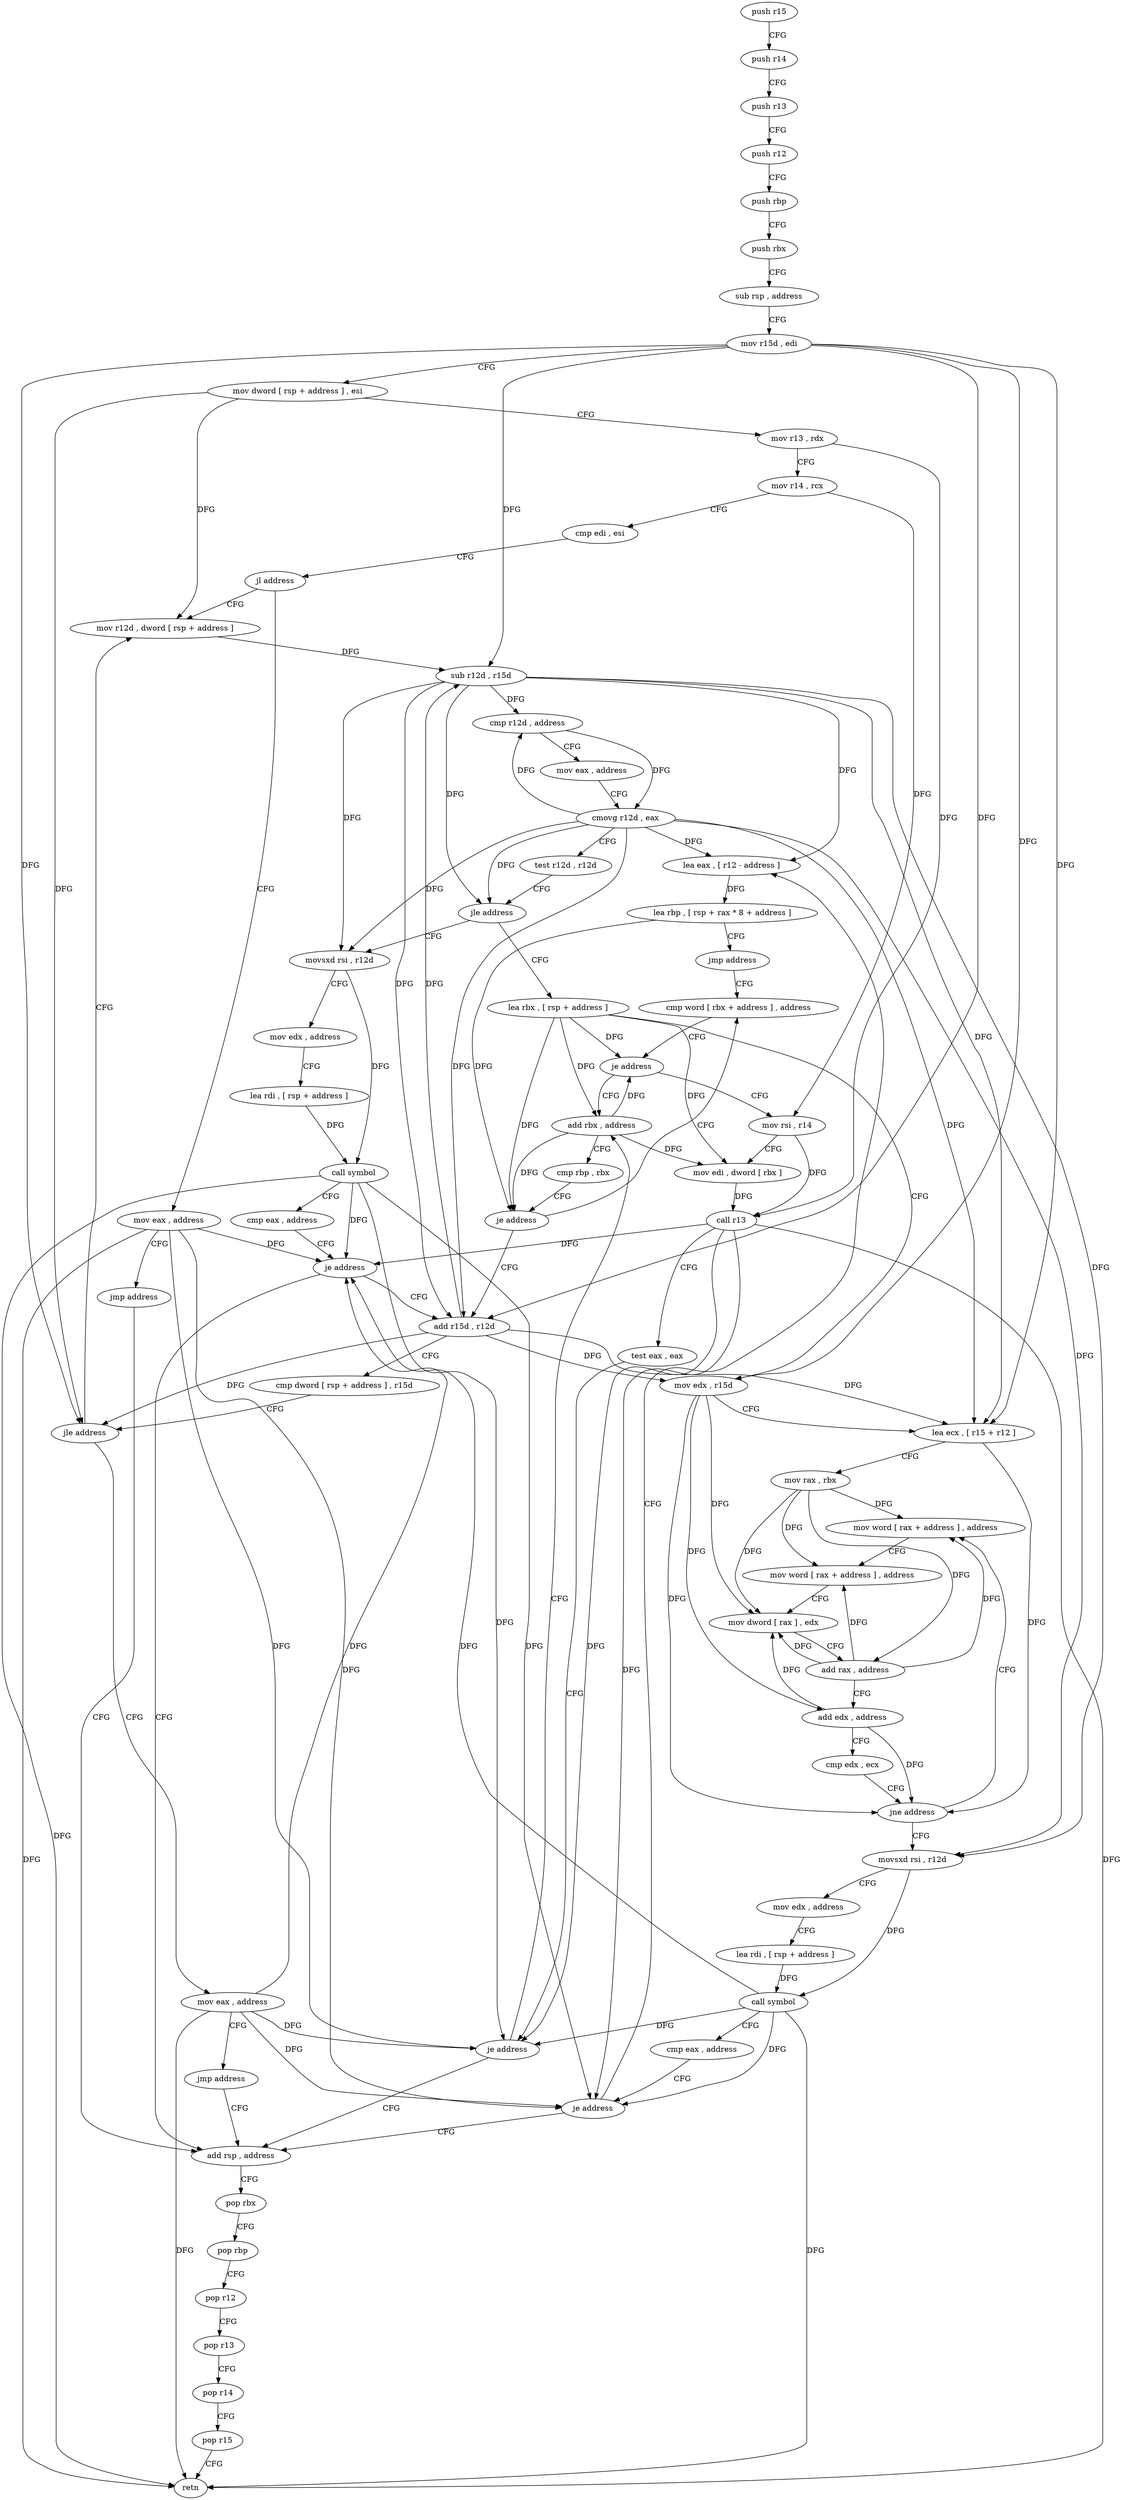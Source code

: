 digraph "func" {
"4258937" [label = "push r15" ]
"4258939" [label = "push r14" ]
"4258941" [label = "push r13" ]
"4258943" [label = "push r12" ]
"4258945" [label = "push rbp" ]
"4258946" [label = "push rbx" ]
"4258947" [label = "sub rsp , address" ]
"4258954" [label = "mov r15d , edi" ]
"4258957" [label = "mov dword [ rsp + address ] , esi" ]
"4258961" [label = "mov r13 , rdx" ]
"4258964" [label = "mov r14 , rcx" ]
"4258967" [label = "cmp edi , esi" ]
"4258969" [label = "jl address" ]
"4259064" [label = "mov r12d , dword [ rsp + address ]" ]
"4258971" [label = "mov eax , address" ]
"4259069" [label = "sub r12d , r15d" ]
"4259072" [label = "cmp r12d , address" ]
"4259076" [label = "mov eax , address" ]
"4259081" [label = "cmovg r12d , eax" ]
"4259085" [label = "test r12d , r12d" ]
"4259088" [label = "jle address" ]
"4259031" [label = "movsxd rsi , r12d" ]
"4259090" [label = "lea rbx , [ rsp + address ]" ]
"4258976" [label = "jmp address" ]
"4259006" [label = "add rsp , address" ]
"4259034" [label = "mov edx , address" ]
"4259039" [label = "lea rdi , [ rsp + address ]" ]
"4259044" [label = "call symbol" ]
"4259049" [label = "cmp eax , address" ]
"4259052" [label = "je address" ]
"4259054" [label = "add r15d , r12d" ]
"4259095" [label = "mov edx , r15d" ]
"4259098" [label = "lea ecx , [ r15 + r12 ]" ]
"4259102" [label = "mov rax , rbx" ]
"4259105" [label = "mov word [ rax + address ] , address" ]
"4259013" [label = "pop rbx" ]
"4259014" [label = "pop rbp" ]
"4259015" [label = "pop r12" ]
"4259017" [label = "pop r13" ]
"4259019" [label = "pop r14" ]
"4259021" [label = "pop r15" ]
"4259023" [label = "retn" ]
"4259057" [label = "cmp dword [ rsp + address ] , r15d" ]
"4259062" [label = "jle address" ]
"4259024" [label = "mov eax , address" ]
"4259111" [label = "mov word [ rax + address ] , address" ]
"4259117" [label = "mov dword [ rax ] , edx" ]
"4259119" [label = "add rax , address" ]
"4259123" [label = "add edx , address" ]
"4259126" [label = "cmp edx , ecx" ]
"4259128" [label = "jne address" ]
"4259130" [label = "movsxd rsi , r12d" ]
"4259133" [label = "mov edx , address" ]
"4259138" [label = "lea rdi , [ rsp + address ]" ]
"4259143" [label = "call symbol" ]
"4259148" [label = "cmp eax , address" ]
"4259151" [label = "je address" ]
"4259157" [label = "lea eax , [ r12 - address ]" ]
"4259029" [label = "jmp address" ]
"4259162" [label = "lea rbp , [ rsp + rax * 8 + address ]" ]
"4259167" [label = "jmp address" ]
"4258987" [label = "cmp word [ rbx + address ] , address" ]
"4258992" [label = "je address" ]
"4258978" [label = "add rbx , address" ]
"4258994" [label = "mov rsi , r14" ]
"4258982" [label = "cmp rbp , rbx" ]
"4258985" [label = "je address" ]
"4258997" [label = "mov edi , dword [ rbx ]" ]
"4258999" [label = "call r13" ]
"4259002" [label = "test eax , eax" ]
"4259004" [label = "je address" ]
"4258937" -> "4258939" [ label = "CFG" ]
"4258939" -> "4258941" [ label = "CFG" ]
"4258941" -> "4258943" [ label = "CFG" ]
"4258943" -> "4258945" [ label = "CFG" ]
"4258945" -> "4258946" [ label = "CFG" ]
"4258946" -> "4258947" [ label = "CFG" ]
"4258947" -> "4258954" [ label = "CFG" ]
"4258954" -> "4258957" [ label = "CFG" ]
"4258954" -> "4259069" [ label = "DFG" ]
"4258954" -> "4259095" [ label = "DFG" ]
"4258954" -> "4259098" [ label = "DFG" ]
"4258954" -> "4259054" [ label = "DFG" ]
"4258954" -> "4259062" [ label = "DFG" ]
"4258957" -> "4258961" [ label = "CFG" ]
"4258957" -> "4259064" [ label = "DFG" ]
"4258957" -> "4259062" [ label = "DFG" ]
"4258961" -> "4258964" [ label = "CFG" ]
"4258961" -> "4258999" [ label = "DFG" ]
"4258964" -> "4258967" [ label = "CFG" ]
"4258964" -> "4258994" [ label = "DFG" ]
"4258967" -> "4258969" [ label = "CFG" ]
"4258969" -> "4259064" [ label = "CFG" ]
"4258969" -> "4258971" [ label = "CFG" ]
"4259064" -> "4259069" [ label = "DFG" ]
"4258971" -> "4258976" [ label = "CFG" ]
"4258971" -> "4259023" [ label = "DFG" ]
"4258971" -> "4259052" [ label = "DFG" ]
"4258971" -> "4259151" [ label = "DFG" ]
"4258971" -> "4259004" [ label = "DFG" ]
"4259069" -> "4259072" [ label = "DFG" ]
"4259069" -> "4259088" [ label = "DFG" ]
"4259069" -> "4259031" [ label = "DFG" ]
"4259069" -> "4259098" [ label = "DFG" ]
"4259069" -> "4259054" [ label = "DFG" ]
"4259069" -> "4259130" [ label = "DFG" ]
"4259069" -> "4259157" [ label = "DFG" ]
"4259072" -> "4259076" [ label = "CFG" ]
"4259072" -> "4259081" [ label = "DFG" ]
"4259076" -> "4259081" [ label = "CFG" ]
"4259081" -> "4259085" [ label = "CFG" ]
"4259081" -> "4259072" [ label = "DFG" ]
"4259081" -> "4259088" [ label = "DFG" ]
"4259081" -> "4259031" [ label = "DFG" ]
"4259081" -> "4259098" [ label = "DFG" ]
"4259081" -> "4259054" [ label = "DFG" ]
"4259081" -> "4259130" [ label = "DFG" ]
"4259081" -> "4259157" [ label = "DFG" ]
"4259085" -> "4259088" [ label = "CFG" ]
"4259088" -> "4259031" [ label = "CFG" ]
"4259088" -> "4259090" [ label = "CFG" ]
"4259031" -> "4259034" [ label = "CFG" ]
"4259031" -> "4259044" [ label = "DFG" ]
"4259090" -> "4259095" [ label = "CFG" ]
"4259090" -> "4258992" [ label = "DFG" ]
"4259090" -> "4258978" [ label = "DFG" ]
"4259090" -> "4258985" [ label = "DFG" ]
"4259090" -> "4258997" [ label = "DFG" ]
"4258976" -> "4259006" [ label = "CFG" ]
"4259006" -> "4259013" [ label = "CFG" ]
"4259034" -> "4259039" [ label = "CFG" ]
"4259039" -> "4259044" [ label = "DFG" ]
"4259044" -> "4259049" [ label = "CFG" ]
"4259044" -> "4259023" [ label = "DFG" ]
"4259044" -> "4259052" [ label = "DFG" ]
"4259044" -> "4259151" [ label = "DFG" ]
"4259044" -> "4259004" [ label = "DFG" ]
"4259049" -> "4259052" [ label = "CFG" ]
"4259052" -> "4259006" [ label = "CFG" ]
"4259052" -> "4259054" [ label = "CFG" ]
"4259054" -> "4259057" [ label = "CFG" ]
"4259054" -> "4259069" [ label = "DFG" ]
"4259054" -> "4259095" [ label = "DFG" ]
"4259054" -> "4259098" [ label = "DFG" ]
"4259054" -> "4259062" [ label = "DFG" ]
"4259095" -> "4259098" [ label = "CFG" ]
"4259095" -> "4259117" [ label = "DFG" ]
"4259095" -> "4259123" [ label = "DFG" ]
"4259095" -> "4259128" [ label = "DFG" ]
"4259098" -> "4259102" [ label = "CFG" ]
"4259098" -> "4259128" [ label = "DFG" ]
"4259102" -> "4259105" [ label = "DFG" ]
"4259102" -> "4259111" [ label = "DFG" ]
"4259102" -> "4259117" [ label = "DFG" ]
"4259102" -> "4259119" [ label = "DFG" ]
"4259105" -> "4259111" [ label = "CFG" ]
"4259013" -> "4259014" [ label = "CFG" ]
"4259014" -> "4259015" [ label = "CFG" ]
"4259015" -> "4259017" [ label = "CFG" ]
"4259017" -> "4259019" [ label = "CFG" ]
"4259019" -> "4259021" [ label = "CFG" ]
"4259021" -> "4259023" [ label = "CFG" ]
"4259057" -> "4259062" [ label = "CFG" ]
"4259062" -> "4259024" [ label = "CFG" ]
"4259062" -> "4259064" [ label = "CFG" ]
"4259024" -> "4259029" [ label = "CFG" ]
"4259024" -> "4259052" [ label = "DFG" ]
"4259024" -> "4259023" [ label = "DFG" ]
"4259024" -> "4259151" [ label = "DFG" ]
"4259024" -> "4259004" [ label = "DFG" ]
"4259111" -> "4259117" [ label = "CFG" ]
"4259117" -> "4259119" [ label = "CFG" ]
"4259119" -> "4259123" [ label = "CFG" ]
"4259119" -> "4259105" [ label = "DFG" ]
"4259119" -> "4259111" [ label = "DFG" ]
"4259119" -> "4259117" [ label = "DFG" ]
"4259123" -> "4259126" [ label = "CFG" ]
"4259123" -> "4259117" [ label = "DFG" ]
"4259123" -> "4259128" [ label = "DFG" ]
"4259126" -> "4259128" [ label = "CFG" ]
"4259128" -> "4259105" [ label = "CFG" ]
"4259128" -> "4259130" [ label = "CFG" ]
"4259130" -> "4259133" [ label = "CFG" ]
"4259130" -> "4259143" [ label = "DFG" ]
"4259133" -> "4259138" [ label = "CFG" ]
"4259138" -> "4259143" [ label = "DFG" ]
"4259143" -> "4259148" [ label = "CFG" ]
"4259143" -> "4259052" [ label = "DFG" ]
"4259143" -> "4259023" [ label = "DFG" ]
"4259143" -> "4259151" [ label = "DFG" ]
"4259143" -> "4259004" [ label = "DFG" ]
"4259148" -> "4259151" [ label = "CFG" ]
"4259151" -> "4259006" [ label = "CFG" ]
"4259151" -> "4259157" [ label = "CFG" ]
"4259157" -> "4259162" [ label = "DFG" ]
"4259029" -> "4259006" [ label = "CFG" ]
"4259162" -> "4259167" [ label = "CFG" ]
"4259162" -> "4258985" [ label = "DFG" ]
"4259167" -> "4258987" [ label = "CFG" ]
"4258987" -> "4258992" [ label = "CFG" ]
"4258992" -> "4258978" [ label = "CFG" ]
"4258992" -> "4258994" [ label = "CFG" ]
"4258978" -> "4258982" [ label = "CFG" ]
"4258978" -> "4258992" [ label = "DFG" ]
"4258978" -> "4258985" [ label = "DFG" ]
"4258978" -> "4258997" [ label = "DFG" ]
"4258994" -> "4258997" [ label = "CFG" ]
"4258994" -> "4258999" [ label = "DFG" ]
"4258982" -> "4258985" [ label = "CFG" ]
"4258985" -> "4259054" [ label = "CFG" ]
"4258985" -> "4258987" [ label = "CFG" ]
"4258997" -> "4258999" [ label = "DFG" ]
"4258999" -> "4259002" [ label = "CFG" ]
"4258999" -> "4259052" [ label = "DFG" ]
"4258999" -> "4259151" [ label = "DFG" ]
"4258999" -> "4259023" [ label = "DFG" ]
"4258999" -> "4259004" [ label = "DFG" ]
"4259002" -> "4259004" [ label = "CFG" ]
"4259004" -> "4258978" [ label = "CFG" ]
"4259004" -> "4259006" [ label = "CFG" ]
}
